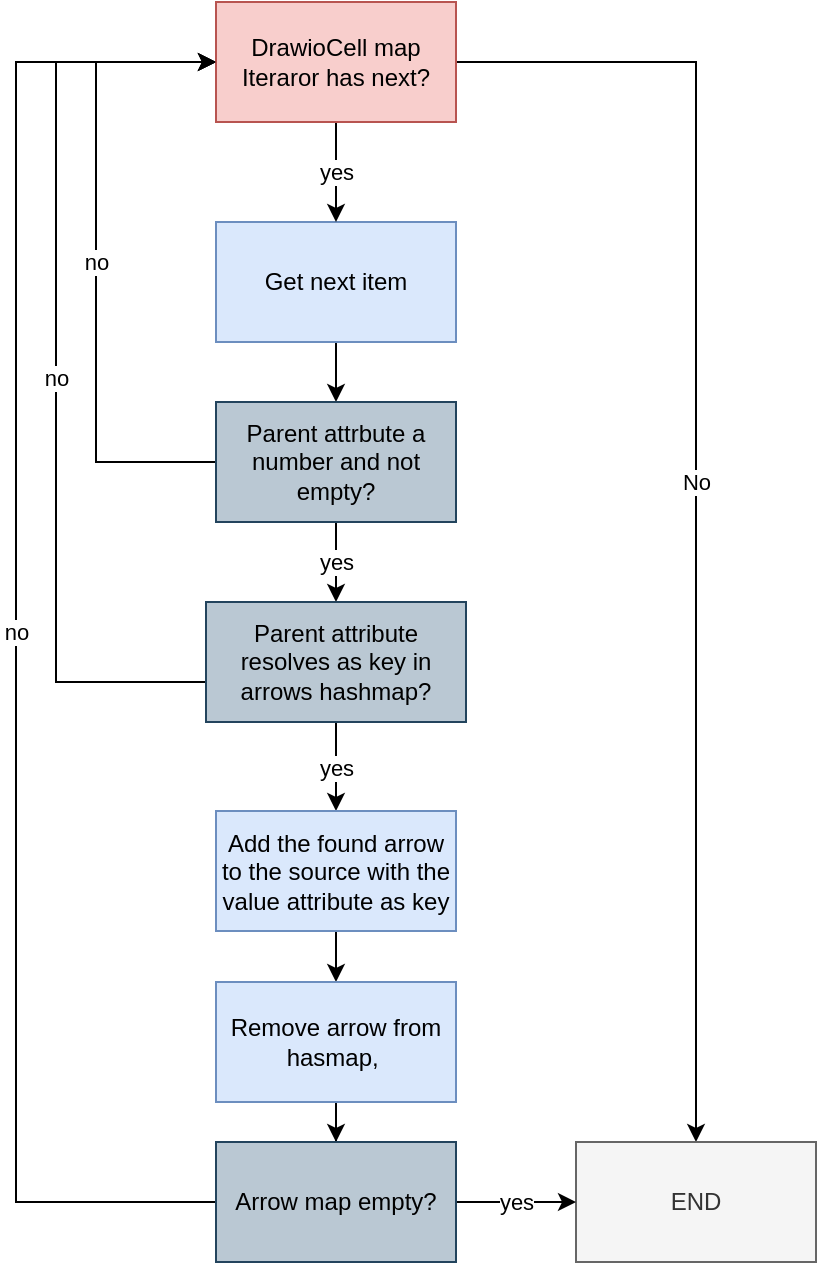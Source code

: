 <mxfile version="27.0.5" pages="2">
  <diagram name="Page-1" id="WEJynbe_rD5mDJt4prt2">
    <mxGraphModel dx="1100" dy="1195" grid="1" gridSize="10" guides="1" tooltips="1" connect="1" arrows="1" fold="1" page="1" pageScale="1" pageWidth="827" pageHeight="1169" math="0" shadow="0">
      <root>
        <mxCell id="0" />
        <mxCell id="1" parent="0" />
        <mxCell id="VbtTNtI9yQnvsvTbab40-3" value="" style="edgeStyle=orthogonalEdgeStyle;rounded=0;orthogonalLoop=1;jettySize=auto;html=1;" parent="1" source="VbtTNtI9yQnvsvTbab40-1" target="VbtTNtI9yQnvsvTbab40-2" edge="1">
          <mxGeometry relative="1" as="geometry" />
        </mxCell>
        <mxCell id="VbtTNtI9yQnvsvTbab40-1" value="Get next item" style="rounded=0;whiteSpace=wrap;html=1;fillColor=#dae8fc;strokeColor=#6c8ebf;" parent="1" vertex="1">
          <mxGeometry x="340" y="370" width="120" height="60" as="geometry" />
        </mxCell>
        <mxCell id="VbtTNtI9yQnvsvTbab40-5" value="yes" style="edgeStyle=orthogonalEdgeStyle;rounded=0;orthogonalLoop=1;jettySize=auto;html=1;" parent="1" source="VbtTNtI9yQnvsvTbab40-2" target="VbtTNtI9yQnvsvTbab40-4" edge="1">
          <mxGeometry relative="1" as="geometry" />
        </mxCell>
        <mxCell id="VbtTNtI9yQnvsvTbab40-6" value="no" style="edgeStyle=orthogonalEdgeStyle;rounded=0;orthogonalLoop=1;jettySize=auto;html=1;entryX=0;entryY=0.5;entryDx=0;entryDy=0;exitX=0;exitY=0.5;exitDx=0;exitDy=0;" parent="1" source="VbtTNtI9yQnvsvTbab40-2" target="VbtTNtI9yQnvsvTbab40-8" edge="1">
          <mxGeometry relative="1" as="geometry">
            <Array as="points">
              <mxPoint x="280" y="490" />
              <mxPoint x="280" y="290" />
            </Array>
          </mxGeometry>
        </mxCell>
        <mxCell id="VbtTNtI9yQnvsvTbab40-2" value="Parent attrbute a number and not empty?" style="rounded=0;whiteSpace=wrap;html=1;fillColor=#bac8d3;strokeColor=#23445d;" parent="1" vertex="1">
          <mxGeometry x="340" y="460" width="120" height="60" as="geometry" />
        </mxCell>
        <mxCell id="VbtTNtI9yQnvsvTbab40-7" value="no" style="edgeStyle=orthogonalEdgeStyle;rounded=0;orthogonalLoop=1;jettySize=auto;html=1;entryX=0;entryY=0.5;entryDx=0;entryDy=0;exitX=0;exitY=0.5;exitDx=0;exitDy=0;" parent="1" source="VbtTNtI9yQnvsvTbab40-4" target="VbtTNtI9yQnvsvTbab40-8" edge="1">
          <mxGeometry relative="1" as="geometry">
            <mxPoint x="320" y="350" as="targetPoint" />
            <mxPoint x="320" y="600" as="sourcePoint" />
            <Array as="points">
              <mxPoint x="260" y="600" />
              <mxPoint x="260" y="290" />
            </Array>
          </mxGeometry>
        </mxCell>
        <mxCell id="VbtTNtI9yQnvsvTbab40-13" value="yes" style="edgeStyle=orthogonalEdgeStyle;rounded=0;orthogonalLoop=1;jettySize=auto;html=1;" parent="1" source="VbtTNtI9yQnvsvTbab40-4" target="VbtTNtI9yQnvsvTbab40-12" edge="1">
          <mxGeometry relative="1" as="geometry" />
        </mxCell>
        <mxCell id="VbtTNtI9yQnvsvTbab40-4" value="Parent attribute resolves as key in&lt;div&gt;arrows hashmap?&lt;/div&gt;" style="rounded=0;whiteSpace=wrap;html=1;fillColor=#bac8d3;strokeColor=#23445d;" parent="1" vertex="1">
          <mxGeometry x="335" y="560" width="130" height="60" as="geometry" />
        </mxCell>
        <mxCell id="VbtTNtI9yQnvsvTbab40-9" value="yes" style="edgeStyle=orthogonalEdgeStyle;rounded=0;orthogonalLoop=1;jettySize=auto;html=1;" parent="1" source="VbtTNtI9yQnvsvTbab40-8" target="VbtTNtI9yQnvsvTbab40-1" edge="1">
          <mxGeometry relative="1" as="geometry" />
        </mxCell>
        <mxCell id="VbtTNtI9yQnvsvTbab40-11" value="No" style="edgeStyle=orthogonalEdgeStyle;rounded=0;orthogonalLoop=1;jettySize=auto;html=1;entryX=0.5;entryY=0;entryDx=0;entryDy=0;" parent="1" source="VbtTNtI9yQnvsvTbab40-8" target="VbtTNtI9yQnvsvTbab40-10" edge="1">
          <mxGeometry relative="1" as="geometry">
            <Array as="points">
              <mxPoint x="580" y="290" />
            </Array>
          </mxGeometry>
        </mxCell>
        <mxCell id="VbtTNtI9yQnvsvTbab40-8" value="DrawioCell map&lt;div&gt;Iteraror has next?&lt;/div&gt;" style="rounded=0;whiteSpace=wrap;html=1;fillColor=#f8cecc;strokeColor=#b85450;" parent="1" vertex="1">
          <mxGeometry x="340" y="260" width="120" height="60" as="geometry" />
        </mxCell>
        <mxCell id="VbtTNtI9yQnvsvTbab40-10" value="END" style="whiteSpace=wrap;html=1;rounded=0;fillColor=#f5f5f5;fontColor=#333333;strokeColor=#666666;" parent="1" vertex="1">
          <mxGeometry x="520" y="830" width="120" height="60" as="geometry" />
        </mxCell>
        <mxCell id="VbtTNtI9yQnvsvTbab40-18" value="" style="edgeStyle=orthogonalEdgeStyle;rounded=0;orthogonalLoop=1;jettySize=auto;html=1;" parent="1" source="VbtTNtI9yQnvsvTbab40-12" target="VbtTNtI9yQnvsvTbab40-17" edge="1">
          <mxGeometry relative="1" as="geometry" />
        </mxCell>
        <mxCell id="VbtTNtI9yQnvsvTbab40-12" value="Add the found arrow to the source with the value attribute as key" style="rounded=0;whiteSpace=wrap;html=1;fillColor=#dae8fc;strokeColor=#6c8ebf;" parent="1" vertex="1">
          <mxGeometry x="340" y="664.5" width="120" height="60" as="geometry" />
        </mxCell>
        <mxCell id="VbtTNtI9yQnvsvTbab40-16" value="no" style="edgeStyle=orthogonalEdgeStyle;rounded=0;orthogonalLoop=1;jettySize=auto;html=1;entryX=0;entryY=0.5;entryDx=0;entryDy=0;exitX=0;exitY=0.5;exitDx=0;exitDy=0;" parent="1" source="VbtTNtI9yQnvsvTbab40-19" target="VbtTNtI9yQnvsvTbab40-8" edge="1">
          <mxGeometry relative="1" as="geometry">
            <Array as="points">
              <mxPoint x="240" y="860" />
              <mxPoint x="240" y="290" />
            </Array>
          </mxGeometry>
        </mxCell>
        <mxCell id="VbtTNtI9yQnvsvTbab40-20" value="" style="edgeStyle=orthogonalEdgeStyle;rounded=0;orthogonalLoop=1;jettySize=auto;html=1;" parent="1" source="VbtTNtI9yQnvsvTbab40-17" target="VbtTNtI9yQnvsvTbab40-19" edge="1">
          <mxGeometry relative="1" as="geometry" />
        </mxCell>
        <mxCell id="VbtTNtI9yQnvsvTbab40-17" value="Remove arrow from hasmap,&amp;nbsp;" style="rounded=0;whiteSpace=wrap;html=1;fillColor=#dae8fc;strokeColor=#6c8ebf;" parent="1" vertex="1">
          <mxGeometry x="340" y="750" width="120" height="60" as="geometry" />
        </mxCell>
        <mxCell id="VbtTNtI9yQnvsvTbab40-21" value="yes" style="edgeStyle=orthogonalEdgeStyle;rounded=0;orthogonalLoop=1;jettySize=auto;html=1;" parent="1" source="VbtTNtI9yQnvsvTbab40-19" target="VbtTNtI9yQnvsvTbab40-10" edge="1">
          <mxGeometry relative="1" as="geometry" />
        </mxCell>
        <mxCell id="VbtTNtI9yQnvsvTbab40-19" value="Arrow map empty?" style="rounded=0;whiteSpace=wrap;html=1;fillColor=#bac8d3;strokeColor=#23445d;" parent="1" vertex="1">
          <mxGeometry x="340" y="830" width="120" height="60" as="geometry" />
        </mxCell>
      </root>
    </mxGraphModel>
  </diagram>
  <diagram id="AgNv4HZAG_tDqqqb4DTT" name="Page-2">
    <mxGraphModel dx="1092" dy="1195" grid="1" gridSize="10" guides="1" tooltips="1" connect="1" arrows="1" fold="1" page="1" pageScale="1" pageWidth="827" pageHeight="1169" math="0" shadow="0">
      <root>
        <mxCell id="0" />
        <mxCell id="1" parent="0" />
        <object label="&lt;div&gt;&lt;b&gt;Condition&lt;/b&gt;&lt;/div&gt;&lt;div&gt;&lt;font style=&quot;font-size: 10px;&quot;&gt;%expression%&lt;/font&gt;&lt;/div&gt;" dcafstype="conditionblock" placeholders="1" expression="??" id="kvsq0qEsWGm8CotlTuQG-1">
          <mxCell style="rounded=0;whiteSpace=wrap;html=1;fillColor=#bac8d3;strokeColor=#23445d;" vertex="1" parent="1">
            <mxGeometry x="120" y="480" width="120" height="60" as="geometry" />
          </mxCell>
        </object>
        <mxCell id="kvsq0qEsWGm8CotlTuQG-2" value="" style="endArrow=classic;html=1;rounded=0;exitX=1;exitY=0.5;exitDx=0;exitDy=0;fillColor=#bac8d3;strokeColor=#23445d;entryX=0;entryY=0.5;entryDx=0;entryDy=0;" edge="1" source="kvsq0qEsWGm8CotlTuQG-1" parent="1" target="DXo02aUTl5ZZXf5Vl93a-3">
          <mxGeometry width="50" height="50" relative="1" as="geometry">
            <mxPoint x="260" y="510" as="sourcePoint" />
            <mxPoint x="290" y="510" as="targetPoint" />
          </mxGeometry>
        </mxCell>
        <mxCell id="kvsq0qEsWGm8CotlTuQG-3" value="true" style="edgeLabel;html=1;align=center;verticalAlign=middle;resizable=0;points=[];" vertex="1" connectable="0" parent="kvsq0qEsWGm8CotlTuQG-2">
          <mxGeometry x="-0.012" y="-1" relative="1" as="geometry">
            <mxPoint y="-1" as="offset" />
          </mxGeometry>
        </mxCell>
        <mxCell id="kvsq0qEsWGm8CotlTuQG-4" value="" style="endArrow=classic;html=1;rounded=0;exitX=0.5;exitY=1;exitDx=0;exitDy=0;fillColor=#bac8d3;strokeColor=#23445d;" edge="1" source="kvsq0qEsWGm8CotlTuQG-1" parent="1">
          <mxGeometry width="50" height="50" relative="1" as="geometry">
            <mxPoint x="240" y="600" as="sourcePoint" />
            <mxPoint x="180" y="600" as="targetPoint" />
            <Array as="points">
              <mxPoint x="180" y="600" />
            </Array>
          </mxGeometry>
        </mxCell>
        <mxCell id="kvsq0qEsWGm8CotlTuQG-5" value="fail" style="edgeLabel;html=1;align=center;verticalAlign=middle;resizable=0;points=[];" vertex="1" connectable="0" parent="kvsq0qEsWGm8CotlTuQG-4">
          <mxGeometry x="-0.012" y="-1" relative="1" as="geometry">
            <mxPoint y="-1" as="offset" />
          </mxGeometry>
        </mxCell>
        <object label="&lt;div&gt;&lt;b&gt;Condition&lt;/b&gt;&lt;/div&gt;&lt;div&gt;&lt;font style=&quot;font-size: 10px;&quot;&gt;%expression%&lt;/font&gt;&lt;/div&gt;" dcafstype="conditionblock" placeholders="1" expression="??" id="kvsq0qEsWGm8CotlTuQG-6">
          <mxCell style="rounded=0;whiteSpace=wrap;html=1;fillColor=#bac8d3;strokeColor=#23445d;" vertex="1" parent="1">
            <mxGeometry x="610" y="480" width="120" height="60" as="geometry" />
          </mxCell>
        </object>
        <mxCell id="DXo02aUTl5ZZXf5Vl93a-2" value="next" style="edgeStyle=orthogonalEdgeStyle;rounded=0;orthogonalLoop=1;jettySize=auto;html=1;" edge="1" parent="1" target="kvsq0qEsWGm8CotlTuQG-6">
          <mxGeometry relative="1" as="geometry">
            <mxPoint x="560" y="510" as="sourcePoint" />
          </mxGeometry>
        </mxCell>
        <object dcafstype="realval" def="0" group="water" label="&lt;b&gt;Update Real&lt;/b&gt;&lt;div&gt;%group%_%name%[%unit%]&lt;/div&gt;" name="pressure" placeholders="1" unit="bar" id="DXo02aUTl5ZZXf5Vl93a-1">
          <mxCell style="rounded=1;whiteSpace=wrap;html=1;" vertex="1" parent="1">
            <mxGeometry x="430" y="480" width="120" height="60" as="geometry" />
          </mxCell>
        </object>
        <mxCell id="DXo02aUTl5ZZXf5Vl93a-4" value="" style="edgeStyle=orthogonalEdgeStyle;rounded=0;orthogonalLoop=1;jettySize=auto;html=1;" edge="1" parent="1" source="DXo02aUTl5ZZXf5Vl93a-3" target="DXo02aUTl5ZZXf5Vl93a-1">
          <mxGeometry relative="1" as="geometry" />
        </mxCell>
        <object dcafstype="mathblock" expression="??" label="&lt;b&gt;Math:expr&lt;/b&gt;&lt;div&gt;%expression%&lt;br&gt;&lt;/div&gt;" placeholders="1" scale="2" id="DXo02aUTl5ZZXf5Vl93a-3">
          <mxCell style="rounded=0;whiteSpace=wrap;html=1;" vertex="1" parent="1">
            <mxGeometry x="310" y="480" width="85" height="60" as="geometry" />
          </mxCell>
        </object>
        <mxCell id="DXo02aUTl5ZZXf5Vl93a-7" value="fail" style="endArrow=classic;html=1;rounded=0;exitX=0.5;exitY=1;exitDx=0;exitDy=0;" edge="1" parent="1" source="kvsq0qEsWGm8CotlTuQG-6">
          <mxGeometry width="50" height="50" relative="1" as="geometry">
            <mxPoint x="390" y="630" as="sourcePoint" />
            <mxPoint x="670" y="600" as="targetPoint" />
          </mxGeometry>
        </mxCell>
        <mxCell id="DXo02aUTl5ZZXf5Vl93a-23" value="igrnore result" style="edgeStyle=orthogonalEdgeStyle;rounded=0;orthogonalLoop=1;jettySize=auto;html=1;entryX=0.25;entryY=0;entryDx=0;entryDy=0;exitX=0.5;exitY=0;exitDx=0;exitDy=0;dashed=1;" edge="1" parent="1" source="DXo02aUTl5ZZXf5Vl93a-8" target="DXo02aUTl5ZZXf5Vl93a-17">
          <mxGeometry relative="1" as="geometry">
            <mxPoint x="169" y="650" as="targetPoint" />
          </mxGeometry>
        </mxCell>
        <object label="&lt;div&gt;&lt;b&gt;Condition&lt;/b&gt;&lt;/div&gt;&lt;div&gt;&lt;font style=&quot;font-size: 10px;&quot;&gt;%expression%&lt;/font&gt;&lt;/div&gt;" dcafstype="conditionblock" placeholders="1" expression="??" id="DXo02aUTl5ZZXf5Vl93a-8">
          <mxCell style="rounded=0;whiteSpace=wrap;html=1;fillColor=#bac8d3;strokeColor=#23445d;" vertex="1" parent="1">
            <mxGeometry x="109" y="700" width="120" height="60" as="geometry" />
          </mxCell>
        </object>
        <mxCell id="DXo02aUTl5ZZXf5Vl93a-9" value="" style="endArrow=classic;html=1;rounded=0;exitX=1;exitY=0.5;exitDx=0;exitDy=0;fillColor=#bac8d3;strokeColor=#23445d;entryX=0;entryY=0.5;entryDx=0;entryDy=0;" edge="1" parent="1" source="DXo02aUTl5ZZXf5Vl93a-8" target="DXo02aUTl5ZZXf5Vl93a-17">
          <mxGeometry width="50" height="50" relative="1" as="geometry">
            <mxPoint x="249" y="730" as="sourcePoint" />
            <mxPoint x="279" y="730" as="targetPoint" />
          </mxGeometry>
        </mxCell>
        <mxCell id="DXo02aUTl5ZZXf5Vl93a-10" value="true" style="edgeLabel;html=1;align=center;verticalAlign=middle;resizable=0;points=[];" vertex="1" connectable="0" parent="DXo02aUTl5ZZXf5Vl93a-9">
          <mxGeometry x="-0.012" y="-1" relative="1" as="geometry">
            <mxPoint y="-1" as="offset" />
          </mxGeometry>
        </mxCell>
        <mxCell id="DXo02aUTl5ZZXf5Vl93a-11" value="" style="endArrow=classic;html=1;rounded=0;exitX=0.5;exitY=1;exitDx=0;exitDy=0;fillColor=#bac8d3;strokeColor=#23445d;" edge="1" parent="1" source="DXo02aUTl5ZZXf5Vl93a-8">
          <mxGeometry width="50" height="50" relative="1" as="geometry">
            <mxPoint x="229" y="820" as="sourcePoint" />
            <mxPoint x="169" y="820" as="targetPoint" />
            <Array as="points">
              <mxPoint x="169" y="820" />
            </Array>
          </mxGeometry>
        </mxCell>
        <mxCell id="DXo02aUTl5ZZXf5Vl93a-12" value="fail" style="edgeLabel;html=1;align=center;verticalAlign=middle;resizable=0;points=[];" vertex="1" connectable="0" parent="DXo02aUTl5ZZXf5Vl93a-11">
          <mxGeometry x="-0.012" y="-1" relative="1" as="geometry">
            <mxPoint y="-1" as="offset" />
          </mxGeometry>
        </mxCell>
        <mxCell id="DXo02aUTl5ZZXf5Vl93a-20" value="true" style="edgeStyle=orthogonalEdgeStyle;rounded=0;orthogonalLoop=1;jettySize=auto;html=1;" edge="1" parent="1" source="DXo02aUTl5ZZXf5Vl93a-13" target="DXo02aUTl5ZZXf5Vl93a-15">
          <mxGeometry relative="1" as="geometry" />
        </mxCell>
        <mxCell id="DXo02aUTl5ZZXf5Vl93a-21" value="ignore result" style="edgeStyle=orthogonalEdgeStyle;rounded=0;orthogonalLoop=1;jettySize=auto;html=1;entryX=0.25;entryY=0;entryDx=0;entryDy=0;exitX=0.5;exitY=0;exitDx=0;exitDy=0;dashed=1;" edge="1" parent="1" source="DXo02aUTl5ZZXf5Vl93a-13" target="DXo02aUTl5ZZXf5Vl93a-15">
          <mxGeometry relative="1" as="geometry" />
        </mxCell>
        <object label="&lt;div&gt;&lt;b&gt;Condition&lt;/b&gt;&lt;/div&gt;&lt;div&gt;&lt;font style=&quot;font-size: 10px;&quot;&gt;%expression%&lt;/font&gt;&lt;/div&gt;" dcafstype="conditionblock" placeholders="1" expression="??" id="DXo02aUTl5ZZXf5Vl93a-13">
          <mxCell style="rounded=0;whiteSpace=wrap;html=1;fillColor=#bac8d3;strokeColor=#23445d;" vertex="1" parent="1">
            <mxGeometry x="430" y="700" width="120" height="60" as="geometry" />
          </mxCell>
        </object>
        <object dcafstype="realval" def="0" group="water" label="&lt;b&gt;Update Real&lt;/b&gt;&lt;div&gt;%group%_%name%[%unit%]&lt;/div&gt;" name="pressure" placeholders="1" unit="bar" id="DXo02aUTl5ZZXf5Vl93a-15">
          <mxCell style="rounded=1;whiteSpace=wrap;html=1;" vertex="1" parent="1">
            <mxGeometry x="600" y="700" width="120" height="60" as="geometry" />
          </mxCell>
        </object>
        <mxCell id="DXo02aUTl5ZZXf5Vl93a-16" value="next" style="edgeStyle=orthogonalEdgeStyle;rounded=0;orthogonalLoop=1;jettySize=auto;html=1;" edge="1" parent="1" source="DXo02aUTl5ZZXf5Vl93a-17">
          <mxGeometry relative="1" as="geometry">
            <mxPoint x="430" y="730" as="targetPoint" />
          </mxGeometry>
        </mxCell>
        <object dcafstype="mathblock" expression="??" label="&lt;b&gt;Math:expr&lt;/b&gt;&lt;div&gt;%expression%&lt;br&gt;&lt;/div&gt;" placeholders="1" scale="2" id="DXo02aUTl5ZZXf5Vl93a-17">
          <mxCell style="rounded=0;whiteSpace=wrap;html=1;" vertex="1" parent="1">
            <mxGeometry x="299" y="700" width="85" height="60" as="geometry" />
          </mxCell>
        </object>
        <mxCell id="DXo02aUTl5ZZXf5Vl93a-18" value="fail" style="endArrow=classic;html=1;rounded=0;exitX=0.5;exitY=1;exitDx=0;exitDy=0;" edge="1" parent="1" source="DXo02aUTl5ZZXf5Vl93a-13">
          <mxGeometry width="50" height="50" relative="1" as="geometry">
            <mxPoint x="379" y="850" as="sourcePoint" />
            <mxPoint x="490" y="820" as="targetPoint" />
          </mxGeometry>
        </mxCell>
      </root>
    </mxGraphModel>
  </diagram>
</mxfile>
